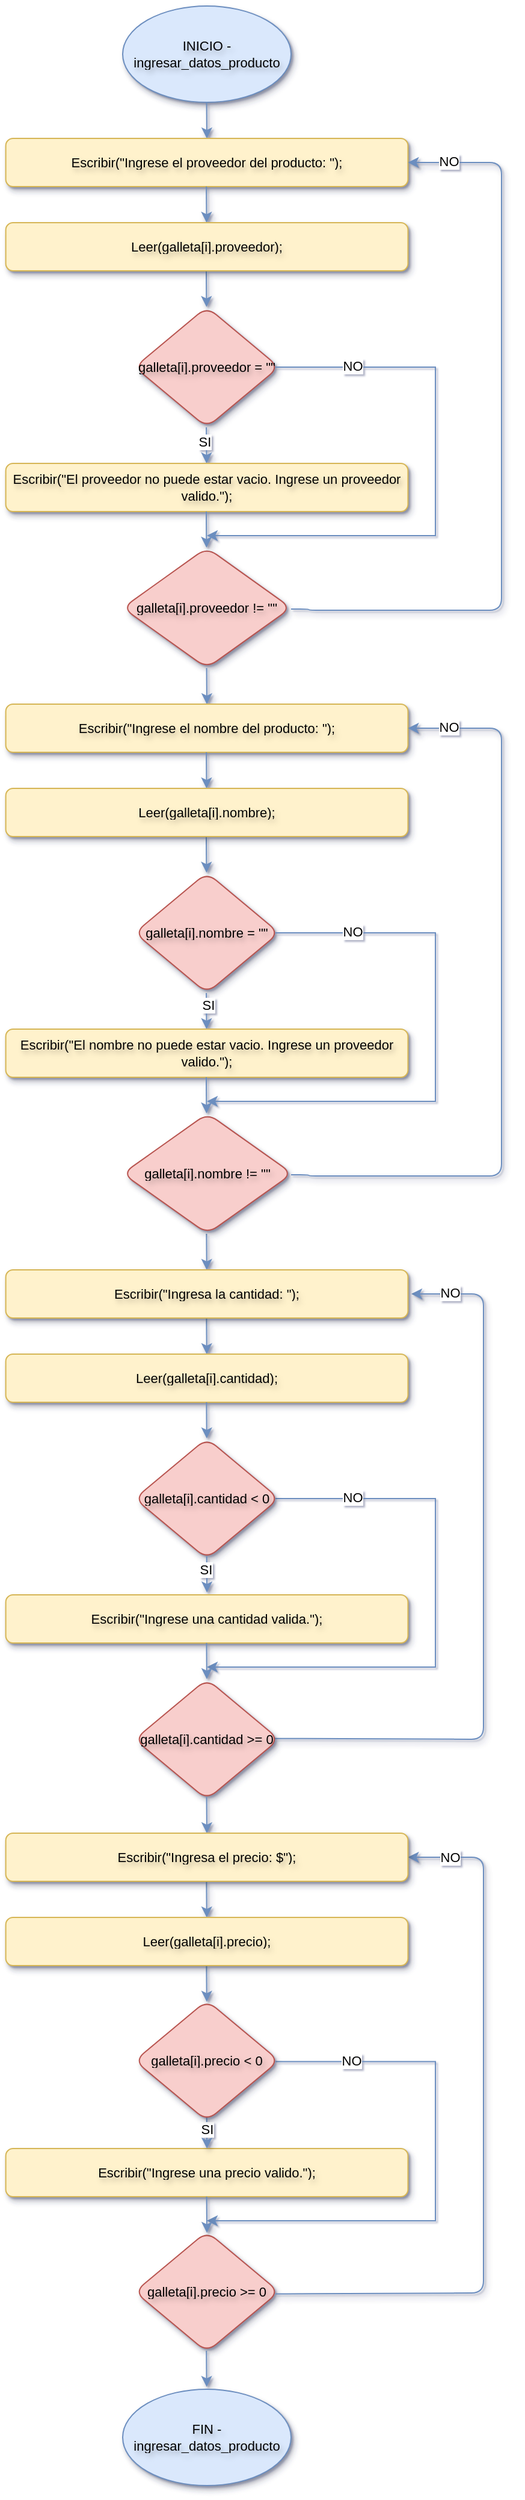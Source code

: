<mxfile version="25.0.2">
  <diagram name="Página-1" id="XoVfdVzmXT0FCT3dWPdM">
    <mxGraphModel dx="913" dy="540" grid="1" gridSize="10" guides="1" tooltips="1" connect="1" arrows="1" fold="1" page="1" pageScale="1" pageWidth="827" pageHeight="1169" background="none" math="0" shadow="1">
      <root>
        <mxCell id="0" />
        <mxCell id="1" parent="0" />
        <mxCell id="gqJFN9A-wY2o9Y6DUlTp-1" value="INICIO - ingresar_datos_producto" style="ellipse;whiteSpace=wrap;rounded=1;fillColor=#dae8fc;strokeColor=#6c8ebf;textShadow=1;strokeWidth=1;shadow=1;html=1;horizontal=1;fontSize=11;fontStyle=0;spacing=2;" parent="1" vertex="1">
          <mxGeometry x="300" y="10" width="140" height="80" as="geometry" />
        </mxCell>
        <mxCell id="gqJFN9A-wY2o9Y6DUlTp-24" value="" style="edgeStyle=orthogonalEdgeStyle;rounded=1;orthogonalLoop=1;jettySize=auto;fillColor=#dae8fc;strokeColor=#6c8ebf;textShadow=1;strokeWidth=1;shadow=1;html=1;horizontal=1;fontSize=11;fontStyle=0;spacing=2;exitX=0.5;exitY=1;exitDx=0;exitDy=0;" parent="1" edge="1">
          <mxGeometry relative="1" as="geometry">
            <mxPoint x="369.79" y="90" as="sourcePoint" />
            <mxPoint x="370" y="120" as="targetPoint" />
          </mxGeometry>
        </mxCell>
        <mxCell id="v9uKrOlxw0CcSmxydKH0-6" value="" style="edgeStyle=orthogonalEdgeStyle;rounded=1;orthogonalLoop=1;jettySize=auto;fillColor=#dae8fc;strokeColor=#6c8ebf;textShadow=1;strokeWidth=1;shadow=1;html=1;horizontal=1;fontSize=11;fontStyle=0;spacing=2;exitX=0.5;exitY=1;exitDx=0;exitDy=0;" parent="1" edge="1">
          <mxGeometry relative="1" as="geometry">
            <mxPoint x="369.7" y="1030" as="sourcePoint" />
            <mxPoint x="369.91" y="1060" as="targetPoint" />
          </mxGeometry>
        </mxCell>
        <mxCell id="v9uKrOlxw0CcSmxydKH0-8" value="" style="edgeStyle=orthogonalEdgeStyle;rounded=1;orthogonalLoop=1;jettySize=auto;fillColor=#dae8fc;strokeColor=#6c8ebf;textShadow=1;strokeWidth=1;shadow=1;html=1;horizontal=1;fontSize=11;fontStyle=0;spacing=2;exitX=0.5;exitY=1;exitDx=0;exitDy=0;" parent="1" edge="1">
          <mxGeometry relative="1" as="geometry">
            <mxPoint x="369.7" y="1100" as="sourcePoint" />
            <mxPoint x="369.91" y="1130" as="targetPoint" />
          </mxGeometry>
        </mxCell>
        <mxCell id="m65UX376wMRJ_-_wqiAm-23" style="edgeStyle=orthogonalEdgeStyle;rounded=0;orthogonalLoop=1;jettySize=auto;html=1;fillColor=#dae8fc;strokeColor=#6c8ebf;" parent="1" edge="1">
          <mxGeometry relative="1" as="geometry">
            <mxPoint x="370" y="1390" as="targetPoint" />
            <mxPoint x="427" y="1250" as="sourcePoint" />
            <Array as="points">
              <mxPoint x="560.0" y="1250" />
              <mxPoint x="560.0" y="1390" />
            </Array>
          </mxGeometry>
        </mxCell>
        <mxCell id="m65UX376wMRJ_-_wqiAm-24" value="NO" style="edgeLabel;html=1;align=center;verticalAlign=middle;resizable=0;points=[];" parent="m65UX376wMRJ_-_wqiAm-23" vertex="1" connectable="0">
          <mxGeometry x="-0.724" y="1" relative="1" as="geometry">
            <mxPoint as="offset" />
          </mxGeometry>
        </mxCell>
        <mxCell id="v9uKrOlxw0CcSmxydKH0-11" value="galleta[i].cantidad &amp;lt; 0" style="rhombus;whiteSpace=wrap;rounded=1;fillColor=#f8cecc;strokeColor=#b85450;textShadow=1;strokeWidth=1;shadow=1;html=1;horizontal=1;fontSize=11;fontStyle=0;spacing=2;" parent="1" vertex="1">
          <mxGeometry x="310" y="1200" width="120" height="100" as="geometry" />
        </mxCell>
        <mxCell id="v9uKrOlxw0CcSmxydKH0-21" value="" style="edgeStyle=orthogonalEdgeStyle;rounded=1;orthogonalLoop=1;jettySize=auto;fillColor=#dae8fc;strokeColor=#6c8ebf;textShadow=1;strokeWidth=1;shadow=1;html=1;horizontal=1;fontSize=11;fontStyle=0;spacing=2;exitX=0.957;exitY=0.494;exitDx=0;exitDy=0;exitPerimeter=0;" parent="1" source="m65UX376wMRJ_-_wqiAm-22" edge="1">
          <mxGeometry relative="1" as="geometry">
            <mxPoint x="440" y="1460" as="sourcePoint" />
            <mxPoint x="540" y="1080" as="targetPoint" />
            <Array as="points">
              <mxPoint x="440" y="1449" />
              <mxPoint x="600.0" y="1450" />
              <mxPoint x="600.0" y="1090" />
            </Array>
          </mxGeometry>
        </mxCell>
        <mxCell id="m65UX376wMRJ_-_wqiAm-48" value="NO" style="edgeLabel;html=1;align=center;verticalAlign=middle;resizable=0;points=[];" parent="v9uKrOlxw0CcSmxydKH0-21" vertex="1" connectable="0">
          <mxGeometry x="0.893" y="-1" relative="1" as="geometry">
            <mxPoint as="offset" />
          </mxGeometry>
        </mxCell>
        <mxCell id="m65UX376wMRJ_-_wqiAm-5" value="Escribir(&quot;Ingrese el proveedor del producto: &quot;);" style="rounded=1;whiteSpace=wrap;fillColor=#fff2cc;strokeColor=#d6b656;textShadow=1;strokeWidth=1;shadow=1;html=1;horizontal=1;fontSize=11;fontStyle=0;spacing=2;" parent="1" vertex="1">
          <mxGeometry x="202.8" y="120" width="334.4" height="40" as="geometry" />
        </mxCell>
        <mxCell id="m65UX376wMRJ_-_wqiAm-10" value="Escribir(&quot;Ingresa la cantidad: &quot;);" style="rounded=1;whiteSpace=wrap;fillColor=#fff2cc;strokeColor=#d6b656;textShadow=1;strokeWidth=1;shadow=1;html=1;horizontal=1;fontSize=11;fontStyle=0;spacing=2;" parent="1" vertex="1">
          <mxGeometry x="202.8" y="1060" width="334.4" height="40" as="geometry" />
        </mxCell>
        <mxCell id="m65UX376wMRJ_-_wqiAm-11" value="Leer(galleta[i].cantidad);" style="rounded=1;whiteSpace=wrap;fillColor=#fff2cc;strokeColor=#d6b656;textShadow=1;strokeWidth=1;shadow=1;html=1;horizontal=1;fontSize=11;fontStyle=0;spacing=2;" parent="1" vertex="1">
          <mxGeometry x="202.8" y="1130" width="334.4" height="40" as="geometry" />
        </mxCell>
        <mxCell id="m65UX376wMRJ_-_wqiAm-13" value="" style="edgeStyle=orthogonalEdgeStyle;rounded=1;orthogonalLoop=1;jettySize=auto;fillColor=#dae8fc;strokeColor=#6c8ebf;textShadow=1;strokeWidth=1;shadow=1;html=1;horizontal=1;fontSize=11;fontStyle=0;spacing=2;exitX=0.5;exitY=1;exitDx=0;exitDy=0;" parent="1" edge="1">
          <mxGeometry relative="1" as="geometry">
            <mxPoint x="369.7" y="1170" as="sourcePoint" />
            <mxPoint x="369.91" y="1200" as="targetPoint" />
          </mxGeometry>
        </mxCell>
        <mxCell id="m65UX376wMRJ_-_wqiAm-14" value="" style="edgeStyle=orthogonalEdgeStyle;rounded=1;orthogonalLoop=1;jettySize=auto;fillColor=#dae8fc;strokeColor=#6c8ebf;textShadow=1;strokeWidth=1;shadow=1;html=1;horizontal=1;fontSize=11;fontStyle=0;spacing=2;exitX=0.5;exitY=1;exitDx=0;exitDy=0;" parent="1" edge="1">
          <mxGeometry relative="1" as="geometry">
            <mxPoint x="369.86" y="1298" as="sourcePoint" />
            <mxPoint x="370.07" y="1328" as="targetPoint" />
          </mxGeometry>
        </mxCell>
        <mxCell id="m65UX376wMRJ_-_wqiAm-18" value="SI" style="edgeLabel;html=1;align=center;verticalAlign=middle;resizable=0;points=[];" parent="m65UX376wMRJ_-_wqiAm-14" vertex="1" connectable="0">
          <mxGeometry x="-0.287" y="-1" relative="1" as="geometry">
            <mxPoint as="offset" />
          </mxGeometry>
        </mxCell>
        <mxCell id="m65UX376wMRJ_-_wqiAm-20" value="Escribir(&quot;Ingrese una cantidad valida.&quot;);" style="rounded=1;whiteSpace=wrap;fillColor=#fff2cc;strokeColor=#d6b656;textShadow=1;strokeWidth=1;shadow=1;html=1;horizontal=1;fontSize=11;fontStyle=0;spacing=2;" parent="1" vertex="1">
          <mxGeometry x="202.8" y="1330" width="334.4" height="40" as="geometry" />
        </mxCell>
        <mxCell id="m65UX376wMRJ_-_wqiAm-21" value="" style="edgeStyle=orthogonalEdgeStyle;rounded=1;orthogonalLoop=1;jettySize=auto;fillColor=#dae8fc;strokeColor=#6c8ebf;textShadow=1;strokeWidth=1;shadow=1;html=1;horizontal=1;fontSize=11;fontStyle=0;spacing=2;exitX=0.5;exitY=1;exitDx=0;exitDy=0;" parent="1" edge="1">
          <mxGeometry relative="1" as="geometry">
            <mxPoint x="369.75" y="1370" as="sourcePoint" />
            <mxPoint x="369.96" y="1400" as="targetPoint" />
          </mxGeometry>
        </mxCell>
        <mxCell id="m65UX376wMRJ_-_wqiAm-22" value="galleta[i].cantidad &amp;gt;= 0" style="rhombus;whiteSpace=wrap;rounded=1;fillColor=#f8cecc;strokeColor=#b85450;textShadow=1;strokeWidth=1;shadow=1;html=1;horizontal=1;fontSize=11;fontStyle=0;spacing=2;" parent="1" vertex="1">
          <mxGeometry x="310" y="1400" width="120" height="100" as="geometry" />
        </mxCell>
        <mxCell id="m65UX376wMRJ_-_wqiAm-25" value="" style="edgeStyle=orthogonalEdgeStyle;rounded=1;orthogonalLoop=1;jettySize=auto;fillColor=#dae8fc;strokeColor=#6c8ebf;textShadow=1;strokeWidth=1;shadow=1;html=1;horizontal=1;fontSize=11;fontStyle=0;spacing=2;exitX=0.5;exitY=1;exitDx=0;exitDy=0;" parent="1" edge="1">
          <mxGeometry relative="1" as="geometry">
            <mxPoint x="369.79" y="1498" as="sourcePoint" />
            <mxPoint x="370" y="1528" as="targetPoint" />
          </mxGeometry>
        </mxCell>
        <mxCell id="m65UX376wMRJ_-_wqiAm-26" value="" style="edgeStyle=orthogonalEdgeStyle;rounded=1;orthogonalLoop=1;jettySize=auto;fillColor=#dae8fc;strokeColor=#6c8ebf;textShadow=1;strokeWidth=1;shadow=1;html=1;horizontal=1;fontSize=11;fontStyle=0;spacing=2;exitX=0.5;exitY=1;exitDx=0;exitDy=0;" parent="1" edge="1">
          <mxGeometry relative="1" as="geometry">
            <mxPoint x="369.7" y="1568" as="sourcePoint" />
            <mxPoint x="369.91" y="1598" as="targetPoint" />
          </mxGeometry>
        </mxCell>
        <mxCell id="m65UX376wMRJ_-_wqiAm-27" value="" style="edgeStyle=orthogonalEdgeStyle;rounded=1;orthogonalLoop=1;jettySize=auto;fillColor=#dae8fc;strokeColor=#6c8ebf;textShadow=1;strokeWidth=1;shadow=1;html=1;horizontal=1;fontSize=11;fontStyle=0;spacing=2;exitX=0.5;exitY=1;exitDx=0;exitDy=0;" parent="1" edge="1">
          <mxGeometry relative="1" as="geometry">
            <mxPoint x="369.7" y="1638" as="sourcePoint" />
            <mxPoint x="369.91" y="1668" as="targetPoint" />
          </mxGeometry>
        </mxCell>
        <mxCell id="m65UX376wMRJ_-_wqiAm-30" style="edgeStyle=orthogonalEdgeStyle;rounded=0;orthogonalLoop=1;jettySize=auto;html=1;fillColor=#dae8fc;strokeColor=#6c8ebf;exitX=0.976;exitY=0.508;exitDx=0;exitDy=0;exitPerimeter=0;" parent="1" source="m65UX376wMRJ_-_wqiAm-46" edge="1">
          <mxGeometry relative="1" as="geometry">
            <mxPoint x="370" y="1850" as="targetPoint" />
            <mxPoint x="427" y="1710" as="sourcePoint" />
            <Array as="points">
              <mxPoint x="560.0" y="1718" />
              <mxPoint x="560.0" y="1850" />
            </Array>
          </mxGeometry>
        </mxCell>
        <mxCell id="m65UX376wMRJ_-_wqiAm-31" value="NO" style="edgeLabel;html=1;align=center;verticalAlign=middle;resizable=0;points=[];" parent="m65UX376wMRJ_-_wqiAm-30" vertex="1" connectable="0">
          <mxGeometry x="-0.724" y="1" relative="1" as="geometry">
            <mxPoint as="offset" />
          </mxGeometry>
        </mxCell>
        <mxCell id="m65UX376wMRJ_-_wqiAm-32" value="galleta[i].precio &amp;gt;= 0" style="rhombus;whiteSpace=wrap;rounded=1;fillColor=#f8cecc;strokeColor=#b85450;textShadow=1;strokeWidth=1;shadow=1;html=1;horizontal=1;fontSize=11;fontStyle=0;spacing=2;" parent="1" vertex="1">
          <mxGeometry x="310" y="1859" width="120" height="100" as="geometry" />
        </mxCell>
        <mxCell id="m65UX376wMRJ_-_wqiAm-33" value="" style="edgeStyle=orthogonalEdgeStyle;rounded=1;orthogonalLoop=1;jettySize=auto;fillColor=#dae8fc;strokeColor=#6c8ebf;textShadow=1;strokeWidth=1;shadow=1;html=1;horizontal=1;fontSize=11;fontStyle=0;spacing=2;exitX=0.975;exitY=0.517;exitDx=0;exitDy=0;entryX=1;entryY=0.5;entryDx=0;entryDy=0;exitPerimeter=0;" parent="1" source="m65UX376wMRJ_-_wqiAm-32" target="m65UX376wMRJ_-_wqiAm-35" edge="1">
          <mxGeometry relative="1" as="geometry">
            <mxPoint x="430.0" y="1919.38" as="sourcePoint" />
            <mxPoint x="545.16" y="1549.98" as="targetPoint" />
            <Array as="points">
              <mxPoint x="445" y="1911" />
              <mxPoint x="600.0" y="1910" />
              <mxPoint x="600.0" y="1548" />
            </Array>
          </mxGeometry>
        </mxCell>
        <mxCell id="m65UX376wMRJ_-_wqiAm-49" value="NO" style="edgeLabel;html=1;align=center;verticalAlign=middle;resizable=0;points=[];" parent="m65UX376wMRJ_-_wqiAm-33" vertex="1" connectable="0">
          <mxGeometry x="0.883" relative="1" as="geometry">
            <mxPoint as="offset" />
          </mxGeometry>
        </mxCell>
        <mxCell id="m65UX376wMRJ_-_wqiAm-35" value="Escribir(&quot;Ingresa el precio: $&quot;);" style="rounded=1;whiteSpace=wrap;fillColor=#fff2cc;strokeColor=#d6b656;textShadow=1;strokeWidth=1;shadow=1;html=1;horizontal=1;fontSize=11;fontStyle=0;spacing=2;" parent="1" vertex="1">
          <mxGeometry x="202.8" y="1528" width="334.4" height="40" as="geometry" />
        </mxCell>
        <mxCell id="m65UX376wMRJ_-_wqiAm-36" value="Leer(galleta[i].precio);" style="rounded=1;whiteSpace=wrap;fillColor=#fff2cc;strokeColor=#d6b656;textShadow=1;strokeWidth=1;shadow=1;html=1;horizontal=1;fontSize=11;fontStyle=0;spacing=2;" parent="1" vertex="1">
          <mxGeometry x="202.8" y="1598" width="334.4" height="40" as="geometry" />
        </mxCell>
        <mxCell id="m65UX376wMRJ_-_wqiAm-39" value="Escribir(&quot;Ingrese una precio valido.&quot;);" style="rounded=1;whiteSpace=wrap;fillColor=#fff2cc;strokeColor=#d6b656;textShadow=1;strokeWidth=1;shadow=1;html=1;horizontal=1;fontSize=11;fontStyle=0;spacing=2;" parent="1" vertex="1">
          <mxGeometry x="202.8" y="1790" width="334.4" height="40" as="geometry" />
        </mxCell>
        <mxCell id="m65UX376wMRJ_-_wqiAm-40" value="" style="edgeStyle=orthogonalEdgeStyle;rounded=1;orthogonalLoop=1;jettySize=auto;fillColor=#dae8fc;strokeColor=#6c8ebf;textShadow=1;strokeWidth=1;shadow=1;html=1;horizontal=1;fontSize=11;fontStyle=0;spacing=2;exitX=0.5;exitY=1;exitDx=0;exitDy=0;" parent="1" edge="1">
          <mxGeometry relative="1" as="geometry">
            <mxPoint x="369.85" y="1760" as="sourcePoint" />
            <mxPoint x="370.06" y="1790" as="targetPoint" />
          </mxGeometry>
        </mxCell>
        <mxCell id="m65UX376wMRJ_-_wqiAm-51" value="SI" style="edgeLabel;html=1;align=center;verticalAlign=middle;resizable=0;points=[];" parent="m65UX376wMRJ_-_wqiAm-40" vertex="1" connectable="0">
          <mxGeometry x="-0.043" relative="1" as="geometry">
            <mxPoint y="-1" as="offset" />
          </mxGeometry>
        </mxCell>
        <mxCell id="m65UX376wMRJ_-_wqiAm-46" value="galleta[i].precio &amp;lt; 0" style="rhombus;whiteSpace=wrap;rounded=1;fillColor=#f8cecc;strokeColor=#b85450;textShadow=1;strokeWidth=1;shadow=1;html=1;horizontal=1;fontSize=11;fontStyle=0;spacing=2;" parent="1" vertex="1">
          <mxGeometry x="310" y="1667" width="120" height="100" as="geometry" />
        </mxCell>
        <mxCell id="m65UX376wMRJ_-_wqiAm-47" value="" style="edgeStyle=orthogonalEdgeStyle;rounded=1;orthogonalLoop=1;jettySize=auto;fillColor=#dae8fc;strokeColor=#6c8ebf;textShadow=1;strokeWidth=1;shadow=1;html=1;horizontal=1;fontSize=11;fontStyle=0;spacing=2;exitX=0.5;exitY=1;exitDx=0;exitDy=0;" parent="1" edge="1">
          <mxGeometry relative="1" as="geometry">
            <mxPoint x="369.82" y="1830" as="sourcePoint" />
            <mxPoint x="370.03" y="1860" as="targetPoint" />
          </mxGeometry>
        </mxCell>
        <mxCell id="m65UX376wMRJ_-_wqiAm-52" value="" style="edgeStyle=orthogonalEdgeStyle;rounded=1;orthogonalLoop=1;jettySize=auto;fillColor=#dae8fc;strokeColor=#6c8ebf;textShadow=1;strokeWidth=1;shadow=1;html=1;horizontal=1;fontSize=11;fontStyle=0;spacing=2;exitX=0.5;exitY=1;exitDx=0;exitDy=0;" parent="1" edge="1">
          <mxGeometry relative="1" as="geometry">
            <mxPoint x="369.63" y="1958" as="sourcePoint" />
            <mxPoint x="369.84" y="1988" as="targetPoint" />
          </mxGeometry>
        </mxCell>
        <mxCell id="m65UX376wMRJ_-_wqiAm-53" value="FIN - ingresar_datos_producto" style="ellipse;whiteSpace=wrap;rounded=1;fillColor=#dae8fc;strokeColor=#6c8ebf;textShadow=1;strokeWidth=1;shadow=1;html=1;horizontal=1;fontSize=11;fontStyle=0;spacing=2;" parent="1" vertex="1">
          <mxGeometry x="300" y="1990" width="140" height="80" as="geometry" />
        </mxCell>
        <mxCell id="GadMATzNeodpPZ04Qztf-1" value="galleta[i].proveedor = &quot;&quot;" style="rhombus;whiteSpace=wrap;rounded=1;fillColor=#f8cecc;strokeColor=#b85450;textShadow=1;strokeWidth=1;shadow=1;html=1;horizontal=1;fontSize=11;fontStyle=0;spacing=2;" vertex="1" parent="1">
          <mxGeometry x="310" y="260" width="120" height="100" as="geometry" />
        </mxCell>
        <mxCell id="GadMATzNeodpPZ04Qztf-2" value="galleta[i].proveedor != &quot;&quot;" style="rhombus;whiteSpace=wrap;rounded=1;fillColor=#f8cecc;strokeColor=#b85450;textShadow=1;strokeWidth=1;shadow=1;html=1;horizontal=1;fontSize=11;fontStyle=0;spacing=2;" vertex="1" parent="1">
          <mxGeometry x="300" y="460" width="140" height="100" as="geometry" />
        </mxCell>
        <mxCell id="GadMATzNeodpPZ04Qztf-5" value="" style="edgeStyle=orthogonalEdgeStyle;rounded=1;orthogonalLoop=1;jettySize=auto;fillColor=#dae8fc;strokeColor=#6c8ebf;textShadow=1;strokeWidth=1;shadow=1;html=1;horizontal=1;fontSize=11;fontStyle=0;spacing=2;exitX=0.5;exitY=1;exitDx=0;exitDy=0;" edge="1" parent="1">
          <mxGeometry relative="1" as="geometry">
            <mxPoint x="369.57" y="160" as="sourcePoint" />
            <mxPoint x="369.78" y="190" as="targetPoint" />
          </mxGeometry>
        </mxCell>
        <mxCell id="GadMATzNeodpPZ04Qztf-6" value="" style="edgeStyle=orthogonalEdgeStyle;rounded=1;orthogonalLoop=1;jettySize=auto;fillColor=#dae8fc;strokeColor=#6c8ebf;textShadow=1;strokeWidth=1;shadow=1;html=1;horizontal=1;fontSize=11;fontStyle=0;spacing=2;exitX=0.5;exitY=1;exitDx=0;exitDy=0;" edge="1" parent="1">
          <mxGeometry relative="1" as="geometry">
            <mxPoint x="369.5" y="230" as="sourcePoint" />
            <mxPoint x="369.71" y="260" as="targetPoint" />
          </mxGeometry>
        </mxCell>
        <mxCell id="GadMATzNeodpPZ04Qztf-7" value="Leer(galleta[i].proveedor&lt;span style=&quot;background-color: initial;&quot;&gt;);&lt;/span&gt;" style="rounded=1;whiteSpace=wrap;fillColor=#fff2cc;strokeColor=#d6b656;textShadow=1;strokeWidth=1;shadow=1;html=1;horizontal=1;fontSize=11;fontStyle=0;spacing=2;" vertex="1" parent="1">
          <mxGeometry x="202.8" y="190" width="334.4" height="40" as="geometry" />
        </mxCell>
        <mxCell id="GadMATzNeodpPZ04Qztf-8" value="" style="edgeStyle=orthogonalEdgeStyle;rounded=1;orthogonalLoop=1;jettySize=auto;fillColor=#dae8fc;strokeColor=#6c8ebf;textShadow=1;strokeWidth=1;shadow=1;html=1;horizontal=1;fontSize=11;fontStyle=0;spacing=2;exitX=0.5;exitY=1;exitDx=0;exitDy=0;" edge="1" parent="1">
          <mxGeometry relative="1" as="geometry">
            <mxPoint x="369.57" y="360" as="sourcePoint" />
            <mxPoint x="369.78" y="390" as="targetPoint" />
          </mxGeometry>
        </mxCell>
        <mxCell id="GadMATzNeodpPZ04Qztf-48" value="SI" style="edgeLabel;html=1;align=center;verticalAlign=middle;resizable=0;points=[];" vertex="1" connectable="0" parent="GadMATzNeodpPZ04Qztf-8">
          <mxGeometry x="-0.201" y="-2" relative="1" as="geometry">
            <mxPoint as="offset" />
          </mxGeometry>
        </mxCell>
        <mxCell id="GadMATzNeodpPZ04Qztf-9" value="Escribir(&quot;El proveedor no puede estar vacio. Ingrese un proveedor &lt;br/&gt;valido.&quot;);" style="rounded=1;whiteSpace=wrap;fillColor=#fff2cc;strokeColor=#d6b656;textShadow=1;strokeWidth=1;shadow=1;html=1;horizontal=1;fontSize=11;fontStyle=0;spacing=2;" vertex="1" parent="1">
          <mxGeometry x="202.8" y="390" width="334.4" height="40" as="geometry" />
        </mxCell>
        <mxCell id="GadMATzNeodpPZ04Qztf-10" value="" style="edgeStyle=orthogonalEdgeStyle;rounded=1;orthogonalLoop=1;jettySize=auto;fillColor=#dae8fc;strokeColor=#6c8ebf;textShadow=1;strokeWidth=1;shadow=1;html=1;horizontal=1;fontSize=11;fontStyle=0;spacing=2;exitX=0.5;exitY=1;exitDx=0;exitDy=0;" edge="1" parent="1">
          <mxGeometry relative="1" as="geometry">
            <mxPoint x="369.5" y="430" as="sourcePoint" />
            <mxPoint x="369.71" y="460" as="targetPoint" />
          </mxGeometry>
        </mxCell>
        <mxCell id="GadMATzNeodpPZ04Qztf-12" style="edgeStyle=orthogonalEdgeStyle;rounded=0;orthogonalLoop=1;jettySize=auto;html=1;fillColor=#dae8fc;strokeColor=#6c8ebf;" edge="1" parent="1">
          <mxGeometry relative="1" as="geometry">
            <mxPoint x="370" y="450" as="targetPoint" />
            <mxPoint x="427" y="310" as="sourcePoint" />
            <Array as="points">
              <mxPoint x="560.0" y="310" />
              <mxPoint x="560.0" y="450" />
            </Array>
          </mxGeometry>
        </mxCell>
        <mxCell id="GadMATzNeodpPZ04Qztf-13" value="NO" style="edgeLabel;html=1;align=center;verticalAlign=middle;resizable=0;points=[];" vertex="1" connectable="0" parent="GadMATzNeodpPZ04Qztf-12">
          <mxGeometry x="-0.724" y="1" relative="1" as="geometry">
            <mxPoint as="offset" />
          </mxGeometry>
        </mxCell>
        <mxCell id="GadMATzNeodpPZ04Qztf-14" value="" style="edgeStyle=orthogonalEdgeStyle;rounded=1;orthogonalLoop=1;jettySize=auto;fillColor=#dae8fc;strokeColor=#6c8ebf;textShadow=1;strokeWidth=1;shadow=1;html=1;horizontal=1;fontSize=11;fontStyle=0;spacing=2;exitX=0.957;exitY=0.494;exitDx=0;exitDy=0;exitPerimeter=0;entryX=1;entryY=0.5;entryDx=0;entryDy=0;" edge="1" parent="1" target="m65UX376wMRJ_-_wqiAm-5">
          <mxGeometry relative="1" as="geometry">
            <mxPoint x="440" y="511" as="sourcePoint" />
            <mxPoint x="555" y="142" as="targetPoint" />
            <Array as="points">
              <mxPoint x="455" y="511" />
              <mxPoint x="615" y="512" />
              <mxPoint x="615" y="140" />
            </Array>
          </mxGeometry>
        </mxCell>
        <mxCell id="GadMATzNeodpPZ04Qztf-15" value="NO" style="edgeLabel;html=1;align=center;verticalAlign=middle;resizable=0;points=[];" vertex="1" connectable="0" parent="GadMATzNeodpPZ04Qztf-14">
          <mxGeometry x="0.893" y="-1" relative="1" as="geometry">
            <mxPoint as="offset" />
          </mxGeometry>
        </mxCell>
        <mxCell id="GadMATzNeodpPZ04Qztf-32" value="" style="edgeStyle=orthogonalEdgeStyle;rounded=1;orthogonalLoop=1;jettySize=auto;fillColor=#dae8fc;strokeColor=#6c8ebf;textShadow=1;strokeWidth=1;shadow=1;html=1;horizontal=1;fontSize=11;fontStyle=0;spacing=2;exitX=0.5;exitY=1;exitDx=0;exitDy=0;" edge="1" parent="1">
          <mxGeometry relative="1" as="geometry">
            <mxPoint x="369.79" y="560" as="sourcePoint" />
            <mxPoint x="370" y="590" as="targetPoint" />
          </mxGeometry>
        </mxCell>
        <mxCell id="GadMATzNeodpPZ04Qztf-33" value="Escribir(&quot;Ingrese el nombre del producto: &quot;);" style="rounded=1;whiteSpace=wrap;fillColor=#fff2cc;strokeColor=#d6b656;textShadow=1;strokeWidth=1;shadow=1;html=1;horizontal=1;fontSize=11;fontStyle=0;spacing=2;" vertex="1" parent="1">
          <mxGeometry x="202.8" y="590" width="334.4" height="40" as="geometry" />
        </mxCell>
        <mxCell id="GadMATzNeodpPZ04Qztf-34" value="galleta[i].nombre = &quot;&quot;" style="rhombus;whiteSpace=wrap;rounded=1;fillColor=#f8cecc;strokeColor=#b85450;textShadow=1;strokeWidth=1;shadow=1;html=1;horizontal=1;fontSize=11;fontStyle=0;spacing=2;" vertex="1" parent="1">
          <mxGeometry x="310" y="730" width="120" height="100" as="geometry" />
        </mxCell>
        <mxCell id="GadMATzNeodpPZ04Qztf-35" value="galleta[i].nombre != &quot;&quot;" style="rhombus;whiteSpace=wrap;rounded=1;fillColor=#f8cecc;strokeColor=#b85450;textShadow=1;strokeWidth=1;shadow=1;html=1;horizontal=1;fontSize=11;fontStyle=0;spacing=2;" vertex="1" parent="1">
          <mxGeometry x="300" y="930" width="141" height="100" as="geometry" />
        </mxCell>
        <mxCell id="GadMATzNeodpPZ04Qztf-36" value="" style="edgeStyle=orthogonalEdgeStyle;rounded=1;orthogonalLoop=1;jettySize=auto;fillColor=#dae8fc;strokeColor=#6c8ebf;textShadow=1;strokeWidth=1;shadow=1;html=1;horizontal=1;fontSize=11;fontStyle=0;spacing=2;exitX=0.5;exitY=1;exitDx=0;exitDy=0;" edge="1" parent="1">
          <mxGeometry relative="1" as="geometry">
            <mxPoint x="369.57" y="630" as="sourcePoint" />
            <mxPoint x="369.78" y="660" as="targetPoint" />
          </mxGeometry>
        </mxCell>
        <mxCell id="GadMATzNeodpPZ04Qztf-37" value="" style="edgeStyle=orthogonalEdgeStyle;rounded=1;orthogonalLoop=1;jettySize=auto;fillColor=#dae8fc;strokeColor=#6c8ebf;textShadow=1;strokeWidth=1;shadow=1;html=1;horizontal=1;fontSize=11;fontStyle=0;spacing=2;exitX=0.5;exitY=1;exitDx=0;exitDy=0;" edge="1" parent="1">
          <mxGeometry relative="1" as="geometry">
            <mxPoint x="369.5" y="700" as="sourcePoint" />
            <mxPoint x="369.71" y="730" as="targetPoint" />
          </mxGeometry>
        </mxCell>
        <mxCell id="GadMATzNeodpPZ04Qztf-38" value="Leer(galleta[i].nombre&lt;span style=&quot;background-color: initial;&quot;&gt;);&lt;/span&gt;" style="rounded=1;whiteSpace=wrap;fillColor=#fff2cc;strokeColor=#d6b656;textShadow=1;strokeWidth=1;shadow=1;html=1;horizontal=1;fontSize=11;fontStyle=0;spacing=2;" vertex="1" parent="1">
          <mxGeometry x="202.8" y="660" width="334.4" height="40" as="geometry" />
        </mxCell>
        <mxCell id="GadMATzNeodpPZ04Qztf-39" value="" style="edgeStyle=orthogonalEdgeStyle;rounded=1;orthogonalLoop=1;jettySize=auto;fillColor=#dae8fc;strokeColor=#6c8ebf;textShadow=1;strokeWidth=1;shadow=1;html=1;horizontal=1;fontSize=11;fontStyle=0;spacing=2;exitX=0.5;exitY=1;exitDx=0;exitDy=0;" edge="1" parent="1">
          <mxGeometry relative="1" as="geometry">
            <mxPoint x="369.57" y="830" as="sourcePoint" />
            <mxPoint x="369.78" y="860" as="targetPoint" />
          </mxGeometry>
        </mxCell>
        <mxCell id="GadMATzNeodpPZ04Qztf-47" value="SI" style="edgeLabel;html=1;align=center;verticalAlign=middle;resizable=0;points=[];" vertex="1" connectable="0" parent="GadMATzNeodpPZ04Qztf-39">
          <mxGeometry x="-0.344" y="1" relative="1" as="geometry">
            <mxPoint as="offset" />
          </mxGeometry>
        </mxCell>
        <mxCell id="GadMATzNeodpPZ04Qztf-40" value="Escribir(&quot;El nombre no puede estar vacio. Ingrese un proveedor &lt;br&gt;valido.&quot;);" style="rounded=1;whiteSpace=wrap;fillColor=#fff2cc;strokeColor=#d6b656;textShadow=1;strokeWidth=1;shadow=1;html=1;horizontal=1;fontSize=11;fontStyle=0;spacing=2;" vertex="1" parent="1">
          <mxGeometry x="202.8" y="860" width="334.4" height="40" as="geometry" />
        </mxCell>
        <mxCell id="GadMATzNeodpPZ04Qztf-41" value="" style="edgeStyle=orthogonalEdgeStyle;rounded=1;orthogonalLoop=1;jettySize=auto;fillColor=#dae8fc;strokeColor=#6c8ebf;textShadow=1;strokeWidth=1;shadow=1;html=1;horizontal=1;fontSize=11;fontStyle=0;spacing=2;exitX=0.5;exitY=1;exitDx=0;exitDy=0;" edge="1" parent="1">
          <mxGeometry relative="1" as="geometry">
            <mxPoint x="369.5" y="900" as="sourcePoint" />
            <mxPoint x="369.71" y="930" as="targetPoint" />
          </mxGeometry>
        </mxCell>
        <mxCell id="GadMATzNeodpPZ04Qztf-42" style="edgeStyle=orthogonalEdgeStyle;rounded=0;orthogonalLoop=1;jettySize=auto;html=1;fillColor=#dae8fc;strokeColor=#6c8ebf;" edge="1" parent="1">
          <mxGeometry relative="1" as="geometry">
            <mxPoint x="370" y="920" as="targetPoint" />
            <mxPoint x="427" y="780" as="sourcePoint" />
            <Array as="points">
              <mxPoint x="560.0" y="780" />
              <mxPoint x="560.0" y="920" />
            </Array>
          </mxGeometry>
        </mxCell>
        <mxCell id="GadMATzNeodpPZ04Qztf-43" value="NO" style="edgeLabel;html=1;align=center;verticalAlign=middle;resizable=0;points=[];" vertex="1" connectable="0" parent="GadMATzNeodpPZ04Qztf-42">
          <mxGeometry x="-0.724" y="1" relative="1" as="geometry">
            <mxPoint as="offset" />
          </mxGeometry>
        </mxCell>
        <mxCell id="GadMATzNeodpPZ04Qztf-44" value="" style="edgeStyle=orthogonalEdgeStyle;rounded=1;orthogonalLoop=1;jettySize=auto;fillColor=#dae8fc;strokeColor=#6c8ebf;textShadow=1;strokeWidth=1;shadow=1;html=1;horizontal=1;fontSize=11;fontStyle=0;spacing=2;exitX=0.957;exitY=0.494;exitDx=0;exitDy=0;exitPerimeter=0;entryX=1;entryY=0.5;entryDx=0;entryDy=0;" edge="1" parent="1" target="GadMATzNeodpPZ04Qztf-33">
          <mxGeometry relative="1" as="geometry">
            <mxPoint x="440" y="981" as="sourcePoint" />
            <mxPoint x="555" y="612" as="targetPoint" />
            <Array as="points">
              <mxPoint x="455" y="981" />
              <mxPoint x="615" y="982" />
              <mxPoint x="615" y="610" />
            </Array>
          </mxGeometry>
        </mxCell>
        <mxCell id="GadMATzNeodpPZ04Qztf-45" value="NO" style="edgeLabel;html=1;align=center;verticalAlign=middle;resizable=0;points=[];" vertex="1" connectable="0" parent="GadMATzNeodpPZ04Qztf-44">
          <mxGeometry x="0.893" y="-1" relative="1" as="geometry">
            <mxPoint as="offset" />
          </mxGeometry>
        </mxCell>
      </root>
    </mxGraphModel>
  </diagram>
</mxfile>
